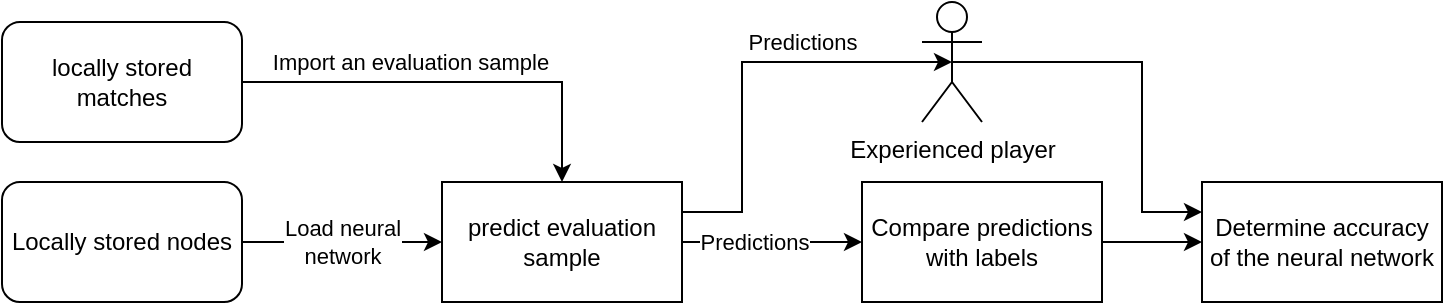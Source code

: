 <mxfile version="13.7.9" type="device"><diagram id="JEovh0eboJGTU61dI4z0" name="Page-1"><mxGraphModel dx="692" dy="1731" grid="1" gridSize="10" guides="1" tooltips="1" connect="1" arrows="1" fold="1" page="1" pageScale="1" pageWidth="827" pageHeight="1169" math="0" shadow="0"><root><mxCell id="0"/><mxCell id="1" parent="0"/><mxCell id="4rJ7m1RDSid88OlJvq4T-5" value="Load neural&lt;br&gt;network" style="edgeStyle=orthogonalEdgeStyle;rounded=0;orthogonalLoop=1;jettySize=auto;html=1;exitX=1;exitY=0.5;exitDx=0;exitDy=0;entryX=0;entryY=0.5;entryDx=0;entryDy=0;" edge="1" parent="1" source="4rJ7m1RDSid88OlJvq4T-1" target="4rJ7m1RDSid88OlJvq4T-2"><mxGeometry relative="1" as="geometry"/></mxCell><mxCell id="4rJ7m1RDSid88OlJvq4T-1" value="Locally stored nodes" style="rounded=1;whiteSpace=wrap;html=1;" vertex="1" parent="1"><mxGeometry x="80" y="120" width="120" height="60" as="geometry"/></mxCell><mxCell id="4rJ7m1RDSid88OlJvq4T-8" style="edgeStyle=orthogonalEdgeStyle;rounded=0;orthogonalLoop=1;jettySize=auto;html=1;exitX=1;exitY=0.5;exitDx=0;exitDy=0;entryX=0;entryY=0.5;entryDx=0;entryDy=0;" edge="1" parent="1" source="4rJ7m1RDSid88OlJvq4T-2" target="4rJ7m1RDSid88OlJvq4T-7"><mxGeometry relative="1" as="geometry"/></mxCell><mxCell id="4rJ7m1RDSid88OlJvq4T-14" value="Predictions" style="edgeLabel;html=1;align=center;verticalAlign=middle;resizable=0;points=[];" vertex="1" connectable="0" parent="4rJ7m1RDSid88OlJvq4T-8"><mxGeometry x="-0.2" relative="1" as="geometry"><mxPoint as="offset"/></mxGeometry></mxCell><mxCell id="4rJ7m1RDSid88OlJvq4T-15" value="Predictions" style="edgeLabel;html=1;align=center;verticalAlign=middle;resizable=0;points=[];" vertex="1" connectable="0" parent="4rJ7m1RDSid88OlJvq4T-8"><mxGeometry x="-0.2" relative="1" as="geometry"><mxPoint x="24" y="-100" as="offset"/></mxGeometry></mxCell><mxCell id="4rJ7m1RDSid88OlJvq4T-10" style="edgeStyle=orthogonalEdgeStyle;rounded=0;orthogonalLoop=1;jettySize=auto;html=1;exitX=1;exitY=0.25;exitDx=0;exitDy=0;entryX=0.5;entryY=0.5;entryDx=0;entryDy=0;entryPerimeter=0;" edge="1" parent="1" source="4rJ7m1RDSid88OlJvq4T-2" target="4rJ7m1RDSid88OlJvq4T-9"><mxGeometry relative="1" as="geometry"><Array as="points"><mxPoint x="450" y="135"/><mxPoint x="450" y="60"/></Array></mxGeometry></mxCell><mxCell id="4rJ7m1RDSid88OlJvq4T-2" value="predict evaluation sample" style="rounded=0;whiteSpace=wrap;html=1;" vertex="1" parent="1"><mxGeometry x="300" y="120" width="120" height="60" as="geometry"/></mxCell><mxCell id="4rJ7m1RDSid88OlJvq4T-4" style="edgeStyle=orthogonalEdgeStyle;rounded=0;orthogonalLoop=1;jettySize=auto;html=1;exitX=1;exitY=0.5;exitDx=0;exitDy=0;entryX=0.5;entryY=0;entryDx=0;entryDy=0;" edge="1" parent="1" source="4rJ7m1RDSid88OlJvq4T-3" target="4rJ7m1RDSid88OlJvq4T-2"><mxGeometry relative="1" as="geometry"/></mxCell><mxCell id="4rJ7m1RDSid88OlJvq4T-6" value="Import an evaluation sample" style="edgeLabel;html=1;align=center;verticalAlign=middle;resizable=0;points=[];" vertex="1" connectable="0" parent="4rJ7m1RDSid88OlJvq4T-4"><mxGeometry x="-0.213" relative="1" as="geometry"><mxPoint x="1" y="-10" as="offset"/></mxGeometry></mxCell><mxCell id="4rJ7m1RDSid88OlJvq4T-3" value="locally stored matches" style="rounded=1;whiteSpace=wrap;html=1;" vertex="1" parent="1"><mxGeometry x="80" y="40" width="120" height="60" as="geometry"/></mxCell><mxCell id="4rJ7m1RDSid88OlJvq4T-18" style="edgeStyle=orthogonalEdgeStyle;rounded=0;orthogonalLoop=1;jettySize=auto;html=1;exitX=1;exitY=0.5;exitDx=0;exitDy=0;entryX=0;entryY=0.5;entryDx=0;entryDy=0;" edge="1" parent="1" source="4rJ7m1RDSid88OlJvq4T-7" target="4rJ7m1RDSid88OlJvq4T-16"><mxGeometry relative="1" as="geometry"/></mxCell><mxCell id="4rJ7m1RDSid88OlJvq4T-7" value="Compare predictions with labels" style="rounded=0;whiteSpace=wrap;html=1;" vertex="1" parent="1"><mxGeometry x="510" y="120" width="120" height="60" as="geometry"/></mxCell><mxCell id="4rJ7m1RDSid88OlJvq4T-17" style="edgeStyle=orthogonalEdgeStyle;rounded=0;orthogonalLoop=1;jettySize=auto;html=1;exitX=0.5;exitY=0.5;exitDx=0;exitDy=0;exitPerimeter=0;entryX=0;entryY=0.25;entryDx=0;entryDy=0;" edge="1" parent="1" source="4rJ7m1RDSid88OlJvq4T-9" target="4rJ7m1RDSid88OlJvq4T-16"><mxGeometry relative="1" as="geometry"><Array as="points"><mxPoint x="650" y="60"/><mxPoint x="650" y="135"/></Array></mxGeometry></mxCell><mxCell id="4rJ7m1RDSid88OlJvq4T-9" value="Experienced player" style="shape=umlActor;verticalLabelPosition=bottom;verticalAlign=top;html=1;outlineConnect=0;" vertex="1" parent="1"><mxGeometry x="540" y="30" width="30" height="60" as="geometry"/></mxCell><mxCell id="4rJ7m1RDSid88OlJvq4T-16" value="Determine accuracy of the neural network" style="rounded=0;whiteSpace=wrap;html=1;" vertex="1" parent="1"><mxGeometry x="680" y="120" width="120" height="60" as="geometry"/></mxCell></root></mxGraphModel></diagram></mxfile>